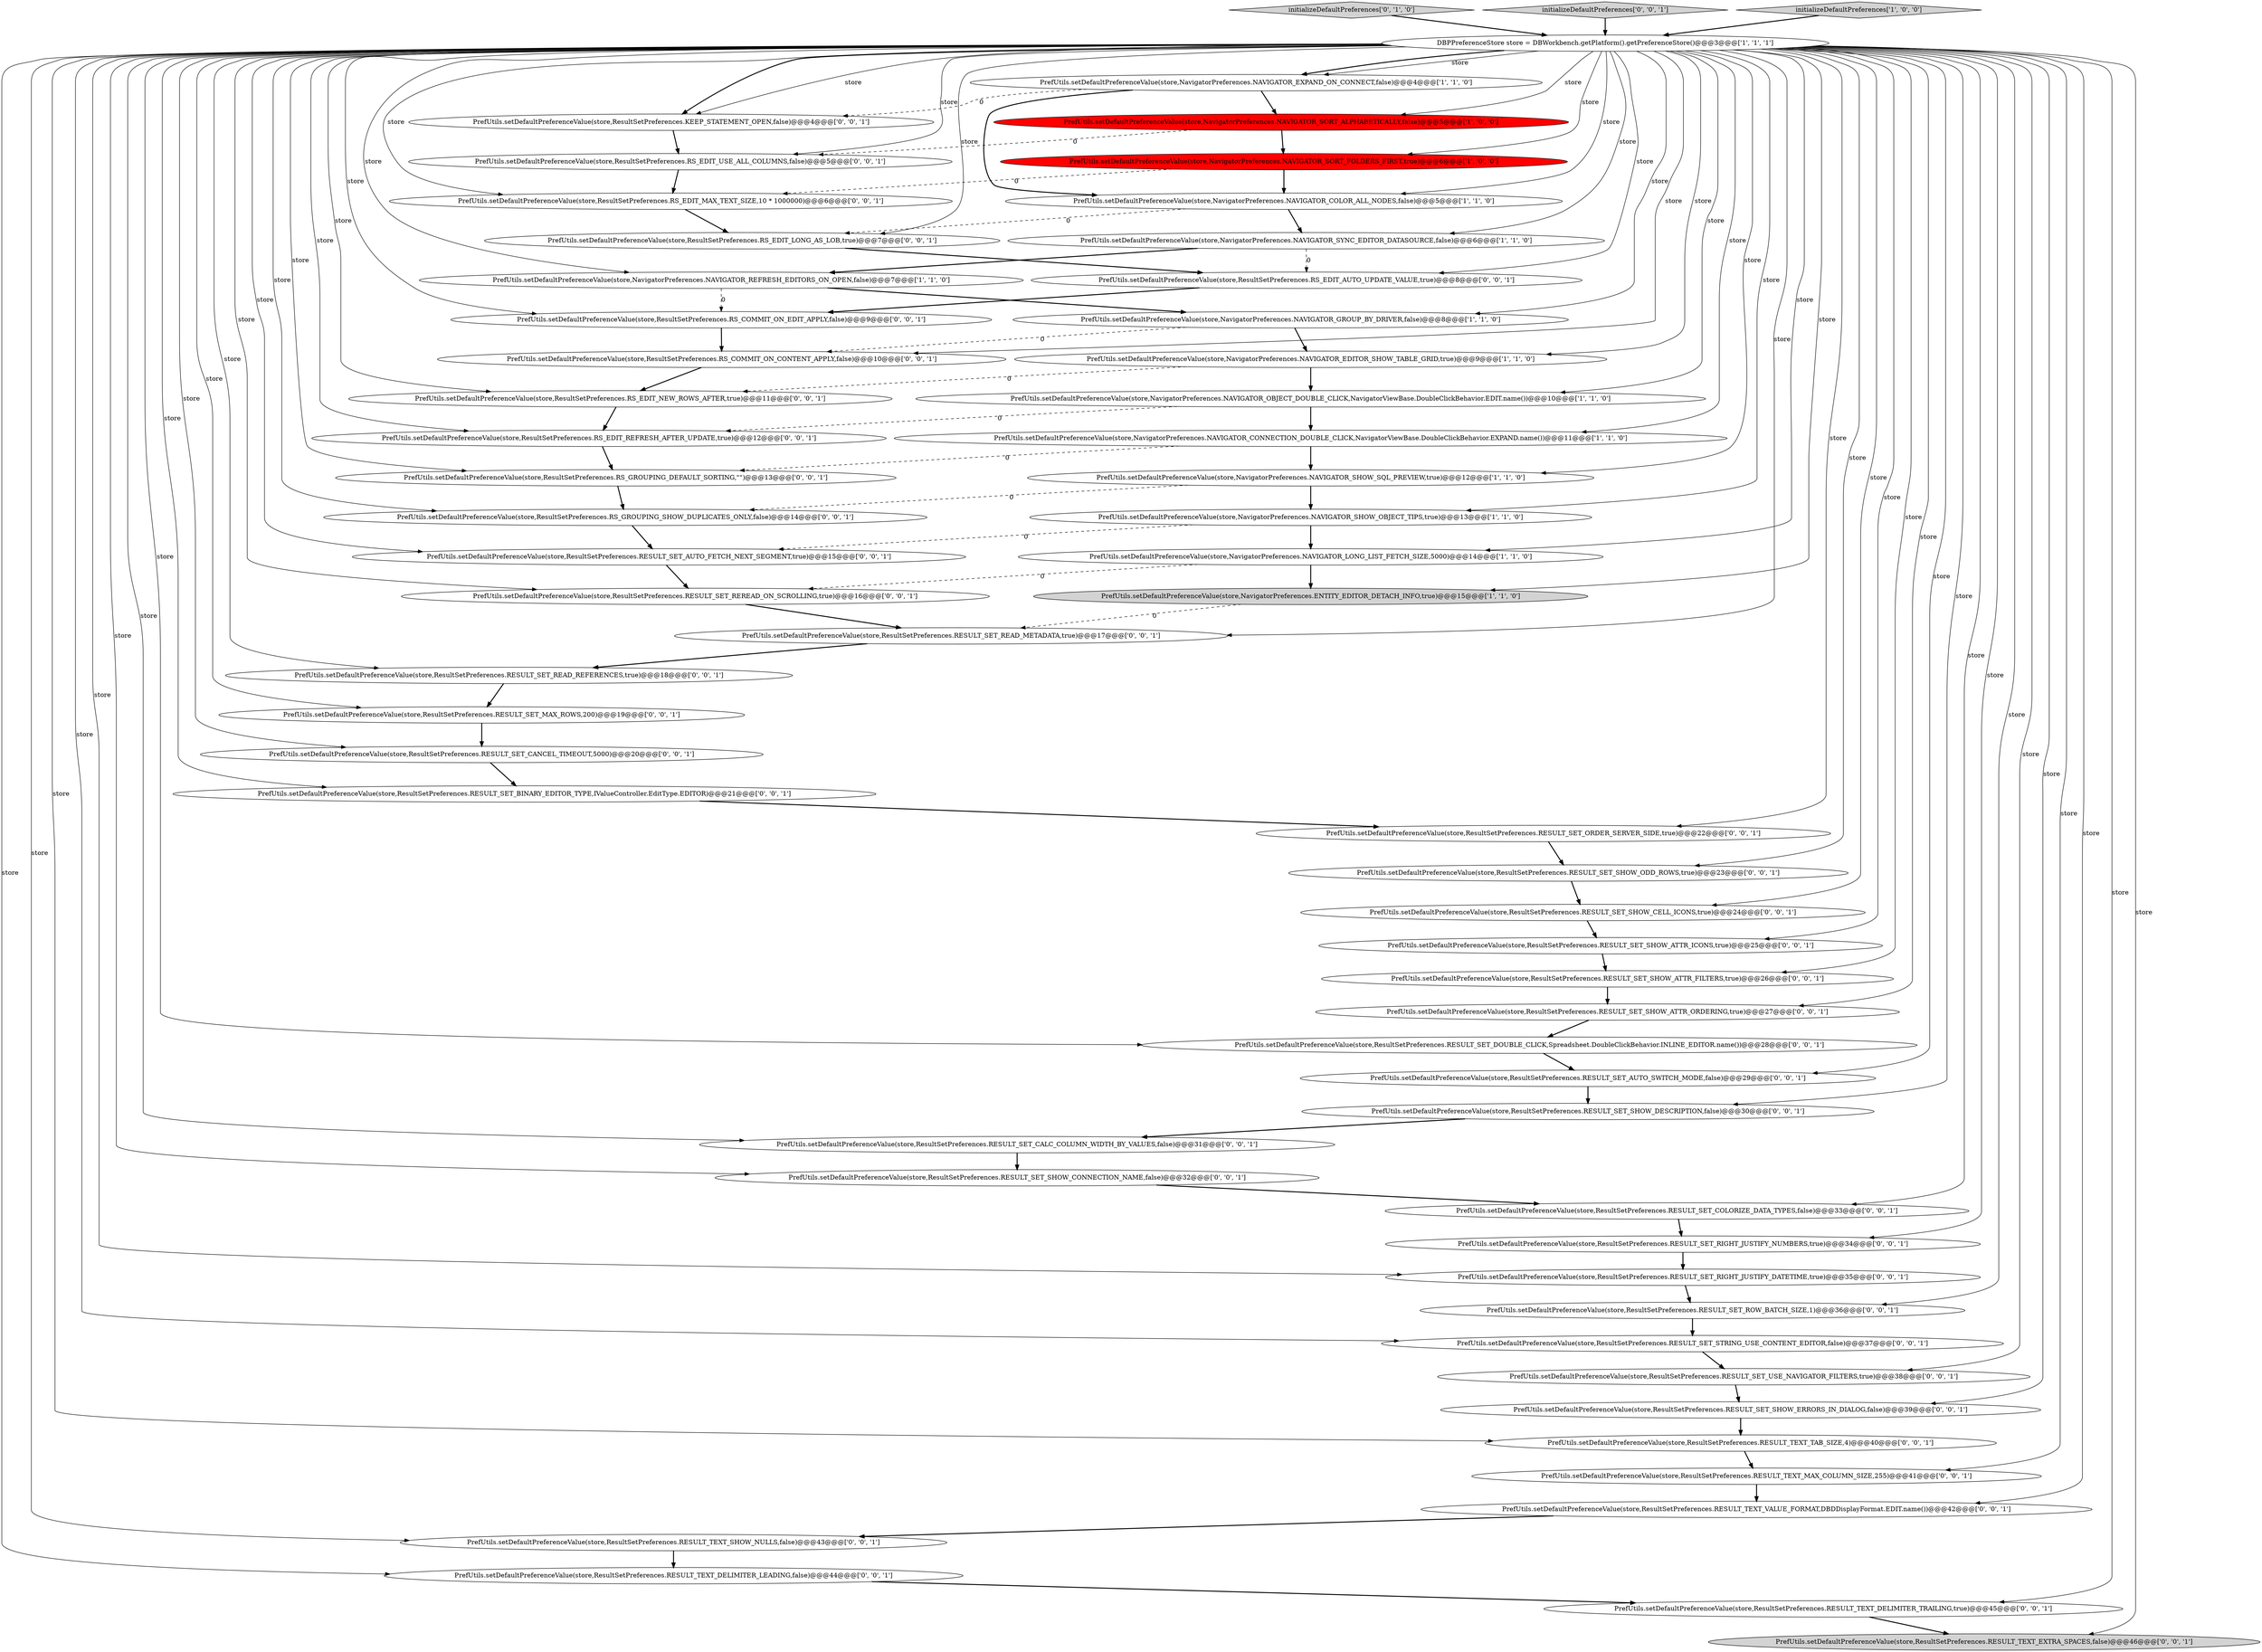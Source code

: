 digraph {
1 [style = filled, label = "PrefUtils.setDefaultPreferenceValue(store,NavigatorPreferences.NAVIGATOR_SHOW_SQL_PREVIEW,true)@@@12@@@['1', '1', '0']", fillcolor = white, shape = ellipse image = "AAA0AAABBB1BBB"];
17 [style = filled, label = "PrefUtils.setDefaultPreferenceValue(store,ResultSetPreferences.RESULT_SET_AUTO_SWITCH_MODE,false)@@@29@@@['0', '0', '1']", fillcolor = white, shape = ellipse image = "AAA0AAABBB3BBB"];
10 [style = filled, label = "PrefUtils.setDefaultPreferenceValue(store,NavigatorPreferences.NAVIGATOR_SYNC_EDITOR_DATASOURCE,false)@@@6@@@['1', '1', '0']", fillcolor = white, shape = ellipse image = "AAA0AAABBB1BBB"];
23 [style = filled, label = "PrefUtils.setDefaultPreferenceValue(store,ResultSetPreferences.RESULT_SET_ORDER_SERVER_SIDE,true)@@@22@@@['0', '0', '1']", fillcolor = white, shape = ellipse image = "AAA0AAABBB3BBB"];
35 [style = filled, label = "PrefUtils.setDefaultPreferenceValue(store,ResultSetPreferences.RESULT_SET_AUTO_FETCH_NEXT_SEGMENT,true)@@@15@@@['0', '0', '1']", fillcolor = white, shape = ellipse image = "AAA0AAABBB3BBB"];
37 [style = filled, label = "PrefUtils.setDefaultPreferenceValue(store,ResultSetPreferences.RESULT_SET_SHOW_ATTR_ICONS,true)@@@25@@@['0', '0', '1']", fillcolor = white, shape = ellipse image = "AAA0AAABBB3BBB"];
0 [style = filled, label = "PrefUtils.setDefaultPreferenceValue(store,NavigatorPreferences.NAVIGATOR_SHOW_OBJECT_TIPS,true)@@@13@@@['1', '1', '0']", fillcolor = white, shape = ellipse image = "AAA0AAABBB1BBB"];
18 [style = filled, label = "PrefUtils.setDefaultPreferenceValue(store,ResultSetPreferences.RS_EDIT_LONG_AS_LOB,true)@@@7@@@['0', '0', '1']", fillcolor = white, shape = ellipse image = "AAA0AAABBB3BBB"];
30 [style = filled, label = "PrefUtils.setDefaultPreferenceValue(store,ResultSetPreferences.RESULT_SET_ROW_BATCH_SIZE,1)@@@36@@@['0', '0', '1']", fillcolor = white, shape = ellipse image = "AAA0AAABBB3BBB"];
2 [style = filled, label = "DBPPreferenceStore store = DBWorkbench.getPlatform().getPreferenceStore()@@@3@@@['1', '1', '1']", fillcolor = white, shape = ellipse image = "AAA0AAABBB1BBB"];
41 [style = filled, label = "PrefUtils.setDefaultPreferenceValue(store,ResultSetPreferences.RS_EDIT_REFRESH_AFTER_UPDATE,true)@@@12@@@['0', '0', '1']", fillcolor = white, shape = ellipse image = "AAA0AAABBB3BBB"];
51 [style = filled, label = "PrefUtils.setDefaultPreferenceValue(store,ResultSetPreferences.RESULT_TEXT_MAX_COLUMN_SIZE,255)@@@41@@@['0', '0', '1']", fillcolor = white, shape = ellipse image = "AAA0AAABBB3BBB"];
60 [style = filled, label = "PrefUtils.setDefaultPreferenceValue(store,ResultSetPreferences.RS_GROUPING_SHOW_DUPLICATES_ONLY,false)@@@14@@@['0', '0', '1']", fillcolor = white, shape = ellipse image = "AAA0AAABBB3BBB"];
47 [style = filled, label = "PrefUtils.setDefaultPreferenceValue(store,ResultSetPreferences.RS_EDIT_USE_ALL_COLUMNS,false)@@@5@@@['0', '0', '1']", fillcolor = white, shape = ellipse image = "AAA0AAABBB3BBB"];
16 [style = filled, label = "initializeDefaultPreferences['0', '1', '0']", fillcolor = lightgray, shape = diamond image = "AAA0AAABBB2BBB"];
56 [style = filled, label = "PrefUtils.setDefaultPreferenceValue(store,ResultSetPreferences.RESULT_SET_CALC_COLUMN_WIDTH_BY_VALUES,false)@@@31@@@['0', '0', '1']", fillcolor = white, shape = ellipse image = "AAA0AAABBB3BBB"];
52 [style = filled, label = "PrefUtils.setDefaultPreferenceValue(store,ResultSetPreferences.RESULT_SET_READ_METADATA,true)@@@17@@@['0', '0', '1']", fillcolor = white, shape = ellipse image = "AAA0AAABBB3BBB"];
21 [style = filled, label = "PrefUtils.setDefaultPreferenceValue(store,ResultSetPreferences.RESULT_SET_STRING_USE_CONTENT_EDITOR,false)@@@37@@@['0', '0', '1']", fillcolor = white, shape = ellipse image = "AAA0AAABBB3BBB"];
49 [style = filled, label = "initializeDefaultPreferences['0', '0', '1']", fillcolor = lightgray, shape = diamond image = "AAA0AAABBB3BBB"];
8 [style = filled, label = "PrefUtils.setDefaultPreferenceValue(store,NavigatorPreferences.ENTITY_EDITOR_DETACH_INFO,true)@@@15@@@['1', '1', '0']", fillcolor = lightgray, shape = ellipse image = "AAA0AAABBB1BBB"];
32 [style = filled, label = "PrefUtils.setDefaultPreferenceValue(store,ResultSetPreferences.RESULT_TEXT_SHOW_NULLS,false)@@@43@@@['0', '0', '1']", fillcolor = white, shape = ellipse image = "AAA0AAABBB3BBB"];
4 [style = filled, label = "initializeDefaultPreferences['1', '0', '0']", fillcolor = lightgray, shape = diamond image = "AAA0AAABBB1BBB"];
43 [style = filled, label = "PrefUtils.setDefaultPreferenceValue(store,ResultSetPreferences.KEEP_STATEMENT_OPEN,false)@@@4@@@['0', '0', '1']", fillcolor = white, shape = ellipse image = "AAA0AAABBB3BBB"];
25 [style = filled, label = "PrefUtils.setDefaultPreferenceValue(store,ResultSetPreferences.RESULT_TEXT_DELIMITER_TRAILING,true)@@@45@@@['0', '0', '1']", fillcolor = white, shape = ellipse image = "AAA0AAABBB3BBB"];
24 [style = filled, label = "PrefUtils.setDefaultPreferenceValue(store,ResultSetPreferences.RS_EDIT_NEW_ROWS_AFTER,true)@@@11@@@['0', '0', '1']", fillcolor = white, shape = ellipse image = "AAA0AAABBB3BBB"];
19 [style = filled, label = "PrefUtils.setDefaultPreferenceValue(store,ResultSetPreferences.RESULT_TEXT_DELIMITER_LEADING,false)@@@44@@@['0', '0', '1']", fillcolor = white, shape = ellipse image = "AAA0AAABBB3BBB"];
26 [style = filled, label = "PrefUtils.setDefaultPreferenceValue(store,ResultSetPreferences.RESULT_SET_MAX_ROWS,200)@@@19@@@['0', '0', '1']", fillcolor = white, shape = ellipse image = "AAA0AAABBB3BBB"];
5 [style = filled, label = "PrefUtils.setDefaultPreferenceValue(store,NavigatorPreferences.NAVIGATOR_GROUP_BY_DRIVER,false)@@@8@@@['1', '1', '0']", fillcolor = white, shape = ellipse image = "AAA0AAABBB1BBB"];
6 [style = filled, label = "PrefUtils.setDefaultPreferenceValue(store,NavigatorPreferences.NAVIGATOR_REFRESH_EDITORS_ON_OPEN,false)@@@7@@@['1', '1', '0']", fillcolor = white, shape = ellipse image = "AAA0AAABBB1BBB"];
27 [style = filled, label = "PrefUtils.setDefaultPreferenceValue(store,ResultSetPreferences.RESULT_SET_REREAD_ON_SCROLLING,true)@@@16@@@['0', '0', '1']", fillcolor = white, shape = ellipse image = "AAA0AAABBB3BBB"];
55 [style = filled, label = "PrefUtils.setDefaultPreferenceValue(store,ResultSetPreferences.RESULT_SET_SHOW_ODD_ROWS,true)@@@23@@@['0', '0', '1']", fillcolor = white, shape = ellipse image = "AAA0AAABBB3BBB"];
3 [style = filled, label = "PrefUtils.setDefaultPreferenceValue(store,NavigatorPreferences.NAVIGATOR_SORT_FOLDERS_FIRST,true)@@@6@@@['1', '0', '0']", fillcolor = red, shape = ellipse image = "AAA1AAABBB1BBB"];
22 [style = filled, label = "PrefUtils.setDefaultPreferenceValue(store,ResultSetPreferences.RESULT_SET_RIGHT_JUSTIFY_DATETIME,true)@@@35@@@['0', '0', '1']", fillcolor = white, shape = ellipse image = "AAA0AAABBB3BBB"];
48 [style = filled, label = "PrefUtils.setDefaultPreferenceValue(store,ResultSetPreferences.RS_GROUPING_DEFAULT_SORTING,\"\")@@@13@@@['0', '0', '1']", fillcolor = white, shape = ellipse image = "AAA0AAABBB3BBB"];
14 [style = filled, label = "PrefUtils.setDefaultPreferenceValue(store,NavigatorPreferences.NAVIGATOR_OBJECT_DOUBLE_CLICK,NavigatorViewBase.DoubleClickBehavior.EDIT.name())@@@10@@@['1', '1', '0']", fillcolor = white, shape = ellipse image = "AAA0AAABBB1BBB"];
42 [style = filled, label = "PrefUtils.setDefaultPreferenceValue(store,ResultSetPreferences.RESULT_SET_BINARY_EDITOR_TYPE,IValueController.EditType.EDITOR)@@@21@@@['0', '0', '1']", fillcolor = white, shape = ellipse image = "AAA0AAABBB3BBB"];
31 [style = filled, label = "PrefUtils.setDefaultPreferenceValue(store,ResultSetPreferences.RESULT_SET_DOUBLE_CLICK,Spreadsheet.DoubleClickBehavior.INLINE_EDITOR.name())@@@28@@@['0', '0', '1']", fillcolor = white, shape = ellipse image = "AAA0AAABBB3BBB"];
34 [style = filled, label = "PrefUtils.setDefaultPreferenceValue(store,ResultSetPreferences.RESULT_TEXT_EXTRA_SPACES,false)@@@46@@@['0', '0', '1']", fillcolor = lightgray, shape = ellipse image = "AAA0AAABBB3BBB"];
12 [style = filled, label = "PrefUtils.setDefaultPreferenceValue(store,NavigatorPreferences.NAVIGATOR_EDITOR_SHOW_TABLE_GRID,true)@@@9@@@['1', '1', '0']", fillcolor = white, shape = ellipse image = "AAA0AAABBB1BBB"];
33 [style = filled, label = "PrefUtils.setDefaultPreferenceValue(store,ResultSetPreferences.RESULT_SET_SHOW_DESCRIPTION,false)@@@30@@@['0', '0', '1']", fillcolor = white, shape = ellipse image = "AAA0AAABBB3BBB"];
13 [style = filled, label = "PrefUtils.setDefaultPreferenceValue(store,NavigatorPreferences.NAVIGATOR_SORT_ALPHABETICALLY,false)@@@5@@@['1', '0', '0']", fillcolor = red, shape = ellipse image = "AAA1AAABBB1BBB"];
20 [style = filled, label = "PrefUtils.setDefaultPreferenceValue(store,ResultSetPreferences.RESULT_SET_READ_REFERENCES,true)@@@18@@@['0', '0', '1']", fillcolor = white, shape = ellipse image = "AAA0AAABBB3BBB"];
45 [style = filled, label = "PrefUtils.setDefaultPreferenceValue(store,ResultSetPreferences.RESULT_SET_SHOW_ERRORS_IN_DIALOG,false)@@@39@@@['0', '0', '1']", fillcolor = white, shape = ellipse image = "AAA0AAABBB3BBB"];
57 [style = filled, label = "PrefUtils.setDefaultPreferenceValue(store,ResultSetPreferences.RS_COMMIT_ON_EDIT_APPLY,false)@@@9@@@['0', '0', '1']", fillcolor = white, shape = ellipse image = "AAA0AAABBB3BBB"];
36 [style = filled, label = "PrefUtils.setDefaultPreferenceValue(store,ResultSetPreferences.RESULT_SET_SHOW_CELL_ICONS,true)@@@24@@@['0', '0', '1']", fillcolor = white, shape = ellipse image = "AAA0AAABBB3BBB"];
54 [style = filled, label = "PrefUtils.setDefaultPreferenceValue(store,ResultSetPreferences.RS_EDIT_MAX_TEXT_SIZE,10 * 1000000)@@@6@@@['0', '0', '1']", fillcolor = white, shape = ellipse image = "AAA0AAABBB3BBB"];
59 [style = filled, label = "PrefUtils.setDefaultPreferenceValue(store,ResultSetPreferences.RESULT_SET_SHOW_ATTR_ORDERING,true)@@@27@@@['0', '0', '1']", fillcolor = white, shape = ellipse image = "AAA0AAABBB3BBB"];
58 [style = filled, label = "PrefUtils.setDefaultPreferenceValue(store,ResultSetPreferences.RESULT_SET_RIGHT_JUSTIFY_NUMBERS,true)@@@34@@@['0', '0', '1']", fillcolor = white, shape = ellipse image = "AAA0AAABBB3BBB"];
44 [style = filled, label = "PrefUtils.setDefaultPreferenceValue(store,ResultSetPreferences.RESULT_SET_USE_NAVIGATOR_FILTERS,true)@@@38@@@['0', '0', '1']", fillcolor = white, shape = ellipse image = "AAA0AAABBB3BBB"];
9 [style = filled, label = "PrefUtils.setDefaultPreferenceValue(store,NavigatorPreferences.NAVIGATOR_LONG_LIST_FETCH_SIZE,5000)@@@14@@@['1', '1', '0']", fillcolor = white, shape = ellipse image = "AAA0AAABBB1BBB"];
46 [style = filled, label = "PrefUtils.setDefaultPreferenceValue(store,ResultSetPreferences.RESULT_TEXT_TAB_SIZE,4)@@@40@@@['0', '0', '1']", fillcolor = white, shape = ellipse image = "AAA0AAABBB3BBB"];
28 [style = filled, label = "PrefUtils.setDefaultPreferenceValue(store,ResultSetPreferences.RESULT_SET_SHOW_ATTR_FILTERS,true)@@@26@@@['0', '0', '1']", fillcolor = white, shape = ellipse image = "AAA0AAABBB3BBB"];
11 [style = filled, label = "PrefUtils.setDefaultPreferenceValue(store,NavigatorPreferences.NAVIGATOR_EXPAND_ON_CONNECT,false)@@@4@@@['1', '1', '0']", fillcolor = white, shape = ellipse image = "AAA0AAABBB1BBB"];
7 [style = filled, label = "PrefUtils.setDefaultPreferenceValue(store,NavigatorPreferences.NAVIGATOR_CONNECTION_DOUBLE_CLICK,NavigatorViewBase.DoubleClickBehavior.EXPAND.name())@@@11@@@['1', '1', '0']", fillcolor = white, shape = ellipse image = "AAA0AAABBB1BBB"];
29 [style = filled, label = "PrefUtils.setDefaultPreferenceValue(store,ResultSetPreferences.RESULT_SET_COLORIZE_DATA_TYPES,false)@@@33@@@['0', '0', '1']", fillcolor = white, shape = ellipse image = "AAA0AAABBB3BBB"];
50 [style = filled, label = "PrefUtils.setDefaultPreferenceValue(store,ResultSetPreferences.RESULT_TEXT_VALUE_FORMAT,DBDDisplayFormat.EDIT.name())@@@42@@@['0', '0', '1']", fillcolor = white, shape = ellipse image = "AAA0AAABBB3BBB"];
38 [style = filled, label = "PrefUtils.setDefaultPreferenceValue(store,ResultSetPreferences.RS_EDIT_AUTO_UPDATE_VALUE,true)@@@8@@@['0', '0', '1']", fillcolor = white, shape = ellipse image = "AAA0AAABBB3BBB"];
40 [style = filled, label = "PrefUtils.setDefaultPreferenceValue(store,ResultSetPreferences.RESULT_SET_CANCEL_TIMEOUT,5000)@@@20@@@['0', '0', '1']", fillcolor = white, shape = ellipse image = "AAA0AAABBB3BBB"];
53 [style = filled, label = "PrefUtils.setDefaultPreferenceValue(store,ResultSetPreferences.RESULT_SET_SHOW_CONNECTION_NAME,false)@@@32@@@['0', '0', '1']", fillcolor = white, shape = ellipse image = "AAA0AAABBB3BBB"];
15 [style = filled, label = "PrefUtils.setDefaultPreferenceValue(store,NavigatorPreferences.NAVIGATOR_COLOR_ALL_NODES,false)@@@5@@@['1', '1', '0']", fillcolor = white, shape = ellipse image = "AAA0AAABBB1BBB"];
39 [style = filled, label = "PrefUtils.setDefaultPreferenceValue(store,ResultSetPreferences.RS_COMMIT_ON_CONTENT_APPLY,false)@@@10@@@['0', '0', '1']", fillcolor = white, shape = ellipse image = "AAA0AAABBB3BBB"];
50->32 [style = bold, label=""];
42->23 [style = bold, label=""];
2->54 [style = solid, label="store"];
15->10 [style = bold, label=""];
55->36 [style = bold, label=""];
37->28 [style = bold, label=""];
25->34 [style = bold, label=""];
20->26 [style = bold, label=""];
2->53 [style = solid, label="store"];
2->1 [style = solid, label="store"];
2->34 [style = solid, label="store"];
10->38 [style = dashed, label="0"];
9->27 [style = dashed, label="0"];
2->33 [style = solid, label="store"];
39->24 [style = bold, label=""];
59->31 [style = bold, label=""];
26->40 [style = bold, label=""];
2->24 [style = solid, label="store"];
2->59 [style = solid, label="store"];
22->30 [style = bold, label=""];
2->11 [style = solid, label="store"];
2->9 [style = solid, label="store"];
2->56 [style = solid, label="store"];
2->32 [style = solid, label="store"];
2->19 [style = solid, label="store"];
14->7 [style = bold, label=""];
46->51 [style = bold, label=""];
41->48 [style = bold, label=""];
2->22 [style = solid, label="store"];
51->50 [style = bold, label=""];
2->55 [style = solid, label="store"];
57->39 [style = bold, label=""];
12->24 [style = dashed, label="0"];
11->13 [style = bold, label=""];
2->10 [style = solid, label="store"];
2->51 [style = solid, label="store"];
33->56 [style = bold, label=""];
2->0 [style = solid, label="store"];
11->43 [style = dashed, label="0"];
2->27 [style = solid, label="store"];
58->22 [style = bold, label=""];
2->50 [style = solid, label="store"];
56->53 [style = bold, label=""];
2->6 [style = solid, label="store"];
2->13 [style = solid, label="store"];
2->38 [style = solid, label="store"];
53->29 [style = bold, label=""];
18->38 [style = bold, label=""];
2->25 [style = solid, label="store"];
2->45 [style = solid, label="store"];
3->54 [style = dashed, label="0"];
21->44 [style = bold, label=""];
7->1 [style = bold, label=""];
2->14 [style = solid, label="store"];
2->20 [style = solid, label="store"];
7->48 [style = dashed, label="0"];
5->39 [style = dashed, label="0"];
1->0 [style = bold, label=""];
4->2 [style = bold, label=""];
2->23 [style = solid, label="store"];
9->8 [style = bold, label=""];
2->44 [style = solid, label="store"];
19->25 [style = bold, label=""];
38->57 [style = bold, label=""];
6->57 [style = dashed, label="0"];
2->5 [style = solid, label="store"];
43->47 [style = bold, label=""];
47->54 [style = bold, label=""];
12->14 [style = bold, label=""];
36->37 [style = bold, label=""];
45->46 [style = bold, label=""];
2->57 [style = solid, label="store"];
0->35 [style = dashed, label="0"];
2->42 [style = solid, label="store"];
28->59 [style = bold, label=""];
44->45 [style = bold, label=""];
2->43 [style = bold, label=""];
2->30 [style = solid, label="store"];
2->8 [style = solid, label="store"];
2->41 [style = solid, label="store"];
2->28 [style = solid, label="store"];
2->43 [style = solid, label="store"];
2->3 [style = solid, label="store"];
2->31 [style = solid, label="store"];
32->19 [style = bold, label=""];
10->6 [style = bold, label=""];
24->41 [style = bold, label=""];
27->52 [style = bold, label=""];
2->48 [style = solid, label="store"];
2->52 [style = solid, label="store"];
2->7 [style = solid, label="store"];
6->5 [style = bold, label=""];
30->21 [style = bold, label=""];
2->12 [style = solid, label="store"];
49->2 [style = bold, label=""];
2->18 [style = solid, label="store"];
31->17 [style = bold, label=""];
2->11 [style = bold, label=""];
8->52 [style = dashed, label="0"];
14->41 [style = dashed, label="0"];
2->35 [style = solid, label="store"];
0->9 [style = bold, label=""];
35->27 [style = bold, label=""];
2->15 [style = solid, label="store"];
2->39 [style = solid, label="store"];
29->58 [style = bold, label=""];
15->18 [style = dashed, label="0"];
3->15 [style = bold, label=""];
17->33 [style = bold, label=""];
1->60 [style = dashed, label="0"];
48->60 [style = bold, label=""];
16->2 [style = bold, label=""];
11->15 [style = bold, label=""];
52->20 [style = bold, label=""];
2->36 [style = solid, label="store"];
60->35 [style = bold, label=""];
2->60 [style = solid, label="store"];
54->18 [style = bold, label=""];
2->40 [style = solid, label="store"];
2->47 [style = solid, label="store"];
13->3 [style = bold, label=""];
5->12 [style = bold, label=""];
2->46 [style = solid, label="store"];
2->21 [style = solid, label="store"];
13->47 [style = dashed, label="0"];
2->26 [style = solid, label="store"];
2->17 [style = solid, label="store"];
2->29 [style = solid, label="store"];
2->58 [style = solid, label="store"];
40->42 [style = bold, label=""];
2->37 [style = solid, label="store"];
23->55 [style = bold, label=""];
}
